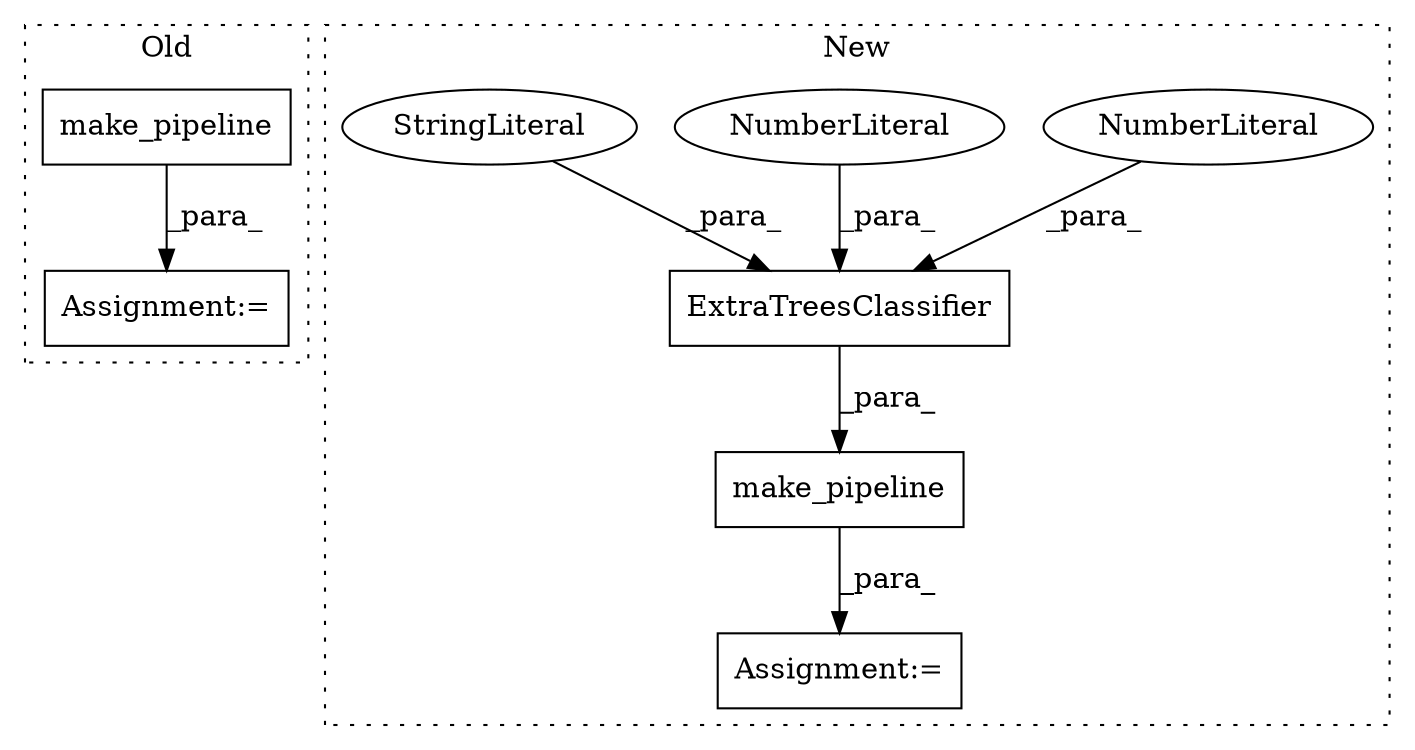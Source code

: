 digraph G {
subgraph cluster0 {
1 [label="make_pipeline" a="32" s="946,994" l="14,1" shape="box"];
4 [label="Assignment:=" a="7" s="945" l="1" shape="box"];
label = "Old";
style="dotted";
}
subgraph cluster1 {
2 [label="make_pipeline" a="32" s="989,1066" l="14,1" shape="box"];
3 [label="Assignment:=" a="7" s="988" l="1" shape="box"];
5 [label="ExtraTreesClassifier" a="32" s="1027,1065" l="21,1" shape="box"];
6 [label="NumberLiteral" a="34" s="1058" l="3" shape="ellipse"];
7 [label="NumberLiteral" a="34" s="1062" l="3" shape="ellipse"];
8 [label="StringLiteral" a="45" s="1048" l="9" shape="ellipse"];
label = "New";
style="dotted";
}
1 -> 4 [label="_para_"];
2 -> 3 [label="_para_"];
5 -> 2 [label="_para_"];
6 -> 5 [label="_para_"];
7 -> 5 [label="_para_"];
8 -> 5 [label="_para_"];
}